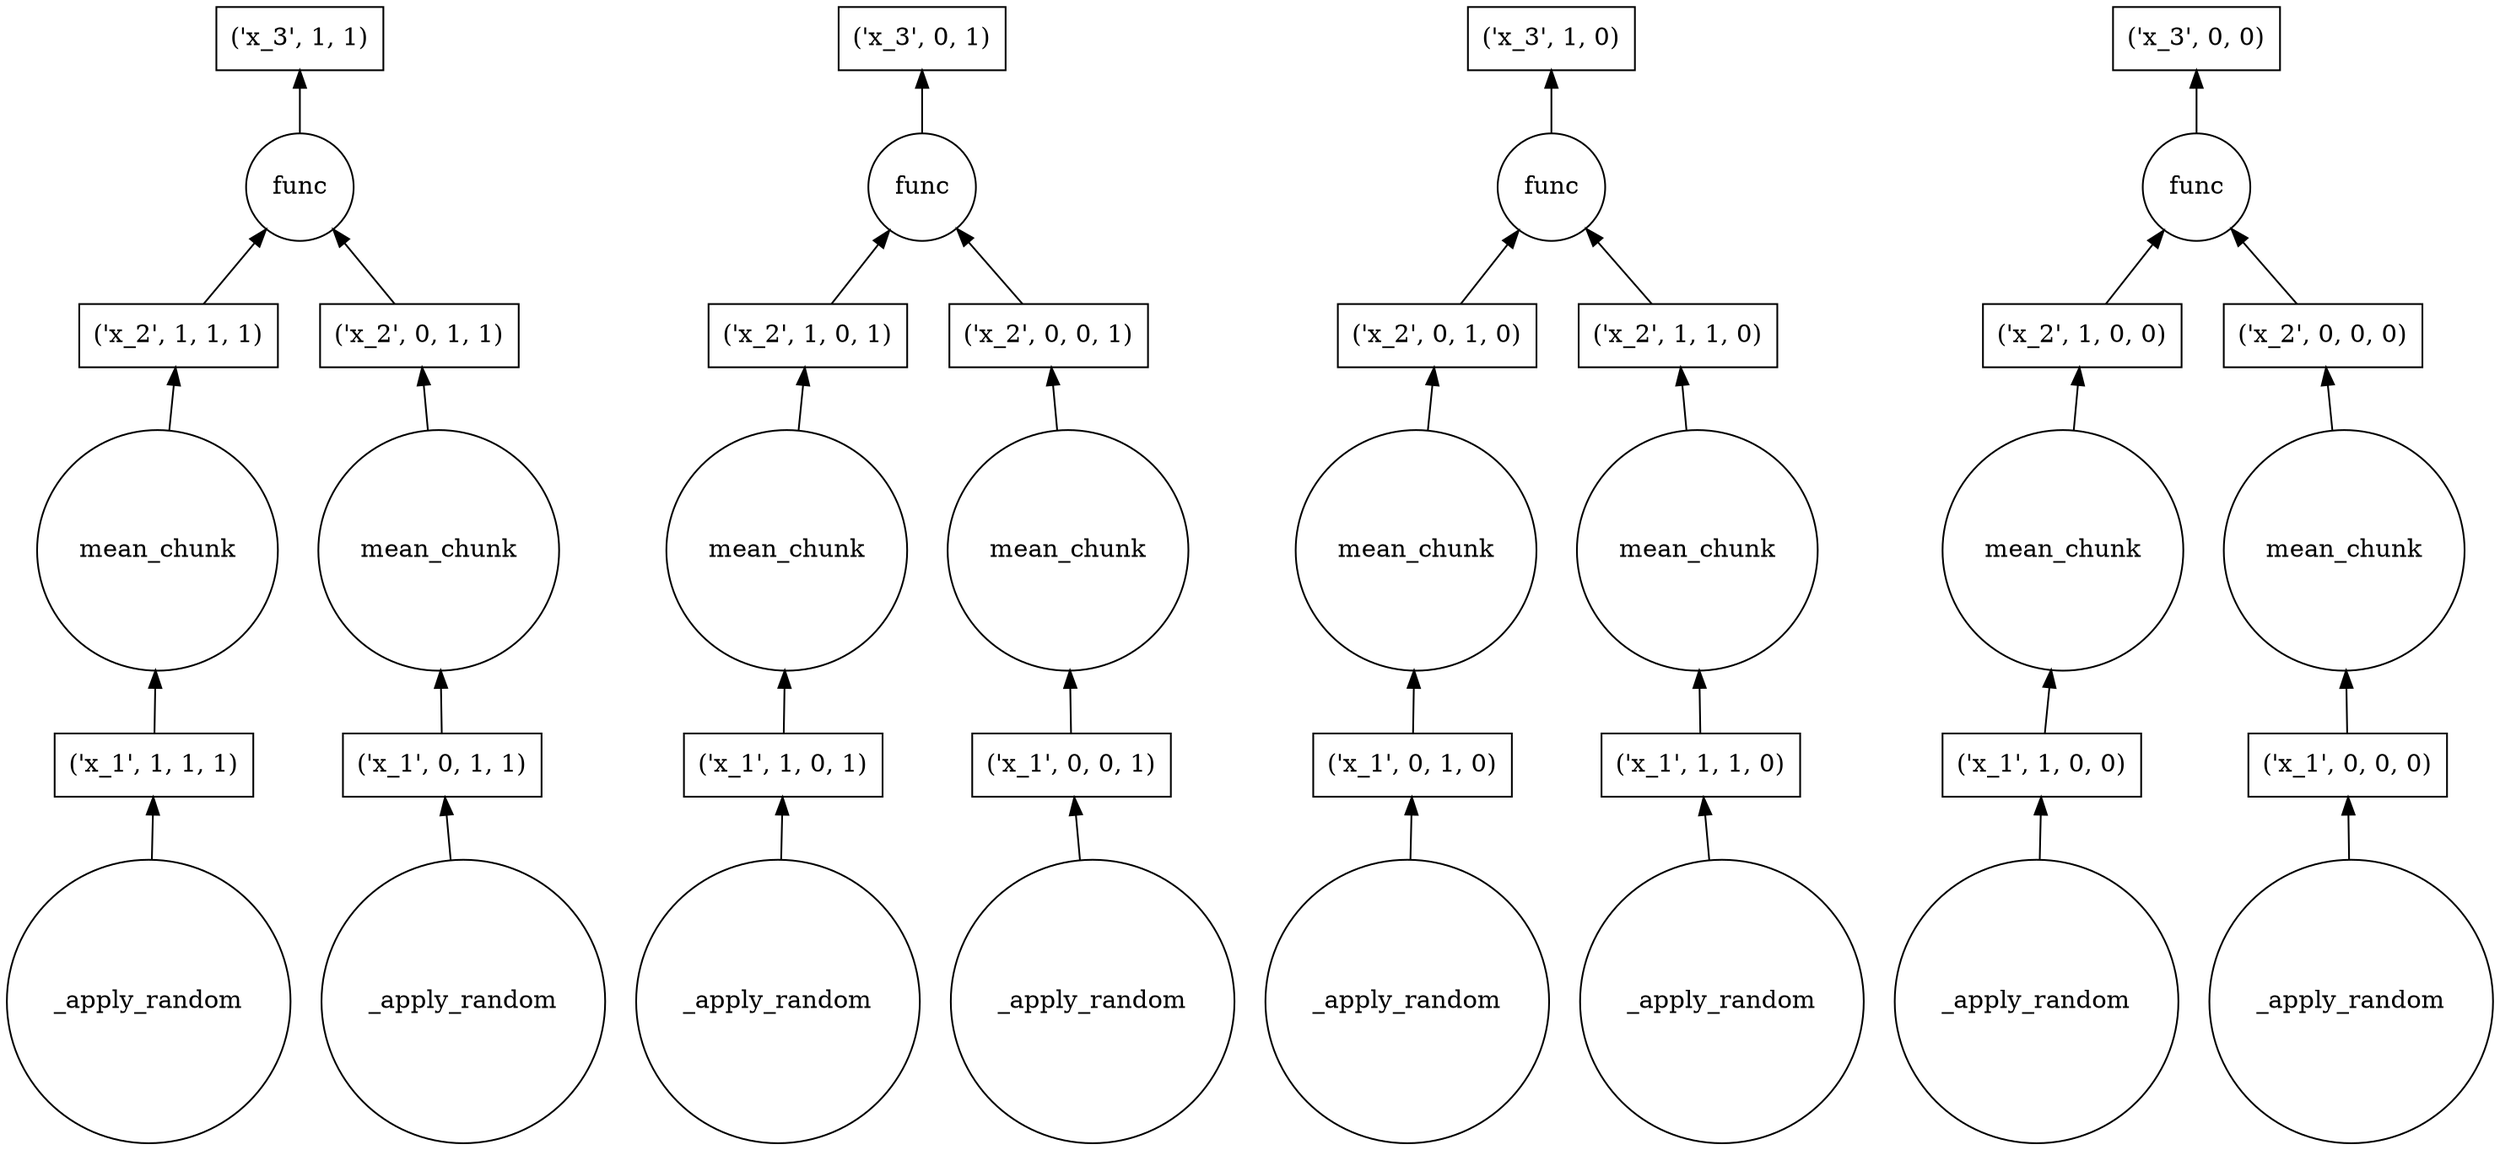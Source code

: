 strict digraph G {
rankdir=BT;
7934516455655416098 [shape=circle, label=func];
"('x_1', 0, 0, 1)" [shape=box, label="('x_1', 0, 0, 1)"];
"((<functools.partial object at 0x7fa464661368>, ('x_1', 0, 1, 1)), 'function')" [shape=circle, label=mean_chunk];
1531251119555823113 [shape=circle, label=_apply_random];
3976415799846286091 [shape=circle, label=_apply_random];
"-7536883714300877565" [shape=circle, label=_apply_random];
6814804176329969046 [shape=circle, label=func];
"((<functools.partial object at 0x7fa464661368>, ('x_1', 0, 1, 0)), 'function')" [shape=circle, label=mean_chunk];
"('x_2', 1, 1, 1)" [shape=box, label="('x_2', 1, 1, 1)"];
"-7363717016453854302" [shape=circle, label=func];
"('x_1', 1, 1, 1)" [shape=box, label="('x_1', 1, 1, 1)"];
"('x_3', 1, 0)" [shape=box];
"('x_3', 1, 1)" [shape=box];
"('x_1', 0, 1, 1)" [shape=box, label="('x_1', 0, 1, 1)"];
"-4936499465719210179" [shape=circle, label=_apply_random];
"('x_2', 0, 0, 1)" [shape=box, label="('x_2', 0, 0, 1)"];
"('x_2', 1, 0, 0)" [shape=box, label="('x_2', 1, 0, 0)"];
"('x_2', 0, 1, 1)" [shape=box, label="('x_2', 0, 1, 1)"];
"('x_2', 1, 1, 0)" [shape=box, label="('x_2', 1, 1, 0)"];
"((<functools.partial object at 0x7fa464661368>, ('x_1', 1, 1, 1)), 'function')" [shape=circle, label=mean_chunk];
"('x_3', 0, 0)" [shape=box];
"-5502677225292934750" [shape=circle, label=func];
"((<functools.partial object at 0x7fa464661368>, ('x_1', 1, 1, 0)), 'function')" [shape=circle, label=mean_chunk];
"-2715639616080077486" [shape=circle, label=_apply_random];
"('x_3', 0, 1)" [shape=box];
"('x_1', 1, 0, 1)" [shape=box, label="('x_1', 1, 0, 1)"];
"('x_1', 0, 0, 0)" [shape=box, label="('x_1', 0, 0, 0)"];
"('x_1', 0, 1, 0)" [shape=box, label="('x_1', 0, 1, 0)"];
"('x_2', 0, 1, 0)" [shape=box, label="('x_2', 0, 1, 0)"];
"((<functools.partial object at 0x7fa464661368>, ('x_1', 0, 0, 1)), 'function')" [shape=circle, label=mean_chunk];
"((<functools.partial object at 0x7fa464661368>, ('x_1', 1, 0, 1)), 'function')" [shape=circle, label=mean_chunk];
"('x_2', 0, 0, 0)" [shape=box, label="('x_2', 0, 0, 0)"];
"('x_2', 1, 0, 1)" [shape=box, label="('x_2', 1, 0, 1)"];
3317199399566009452 [shape=circle, label=_apply_random];
"((<functools.partial object at 0x7fa464661368>, ('x_1', 0, 0, 0)), 'function')" [shape=circle, label=mean_chunk];
1849698889926981618 [shape=circle, label=_apply_random];
7933122817957620723 [shape=circle, label=_apply_random];
"((<functools.partial object at 0x7fa464661368>, ('x_1', 1, 0, 0)), 'function')" [shape=circle, label=mean_chunk];
"('x_1', 1, 1, 0)" [shape=box, label="('x_1', 1, 1, 0)"];
"('x_1', 1, 0, 0)" [shape=box, label="('x_1', 1, 0, 0)"];
7934516455655416098 -> "('x_3', 1, 1)";
"('x_1', 0, 0, 1)" -> "((<functools.partial object at 0x7fa464661368>, ('x_1', 0, 0, 1)), 'function')";
"((<functools.partial object at 0x7fa464661368>, ('x_1', 0, 1, 1)), 'function')" -> "('x_2', 0, 1, 1)";
1531251119555823113 -> "('x_1', 0, 1, 0)";
3976415799846286091 -> "('x_1', 1, 1, 0)";
"-7536883714300877565" -> "('x_1', 1, 1, 1)";
6814804176329969046 -> "('x_3', 0, 1)";
"((<functools.partial object at 0x7fa464661368>, ('x_1', 0, 1, 0)), 'function')" -> "('x_2', 0, 1, 0)";
"('x_2', 1, 1, 1)" -> 7934516455655416098;
"-7363717016453854302" -> "('x_3', 0, 0)";
"('x_1', 1, 1, 1)" -> "((<functools.partial object at 0x7fa464661368>, ('x_1', 1, 1, 1)), 'function')";
"('x_1', 0, 1, 1)" -> "((<functools.partial object at 0x7fa464661368>, ('x_1', 0, 1, 1)), 'function')";
"-4936499465719210179" -> "('x_1', 0, 0, 0)";
"('x_2', 0, 0, 1)" -> 6814804176329969046;
"('x_2', 1, 0, 0)" -> "-7363717016453854302";
"('x_2', 0, 1, 1)" -> 7934516455655416098;
"('x_2', 1, 1, 0)" -> "-5502677225292934750";
"((<functools.partial object at 0x7fa464661368>, ('x_1', 1, 1, 1)), 'function')" -> "('x_2', 1, 1, 1)";
"-5502677225292934750" -> "('x_3', 1, 0)";
"((<functools.partial object at 0x7fa464661368>, ('x_1', 1, 1, 0)), 'function')" -> "('x_2', 1, 1, 0)";
"-2715639616080077486" -> "('x_1', 1, 0, 1)";
"('x_1', 1, 0, 1)" -> "((<functools.partial object at 0x7fa464661368>, ('x_1', 1, 0, 1)), 'function')";
"('x_1', 0, 0, 0)" -> "((<functools.partial object at 0x7fa464661368>, ('x_1', 0, 0, 0)), 'function')";
"('x_1', 0, 1, 0)" -> "((<functools.partial object at 0x7fa464661368>, ('x_1', 0, 1, 0)), 'function')";
"('x_2', 0, 1, 0)" -> "-5502677225292934750";
"((<functools.partial object at 0x7fa464661368>, ('x_1', 0, 0, 1)), 'function')" -> "('x_2', 0, 0, 1)";
"((<functools.partial object at 0x7fa464661368>, ('x_1', 1, 0, 1)), 'function')" -> "('x_2', 1, 0, 1)";
"('x_2', 0, 0, 0)" -> "-7363717016453854302";
"('x_2', 1, 0, 1)" -> 6814804176329969046;
3317199399566009452 -> "('x_1', 0, 1, 1)";
"((<functools.partial object at 0x7fa464661368>, ('x_1', 0, 0, 0)), 'function')" -> "('x_2', 0, 0, 0)";
1849698889926981618 -> "('x_1', 1, 0, 0)";
7933122817957620723 -> "('x_1', 0, 0, 1)";
"((<functools.partial object at 0x7fa464661368>, ('x_1', 1, 0, 0)), 'function')" -> "('x_2', 1, 0, 0)";
"('x_1', 1, 1, 0)" -> "((<functools.partial object at 0x7fa464661368>, ('x_1', 1, 1, 0)), 'function')";
"('x_1', 1, 0, 0)" -> "((<functools.partial object at 0x7fa464661368>, ('x_1', 1, 0, 0)), 'function')";
}
